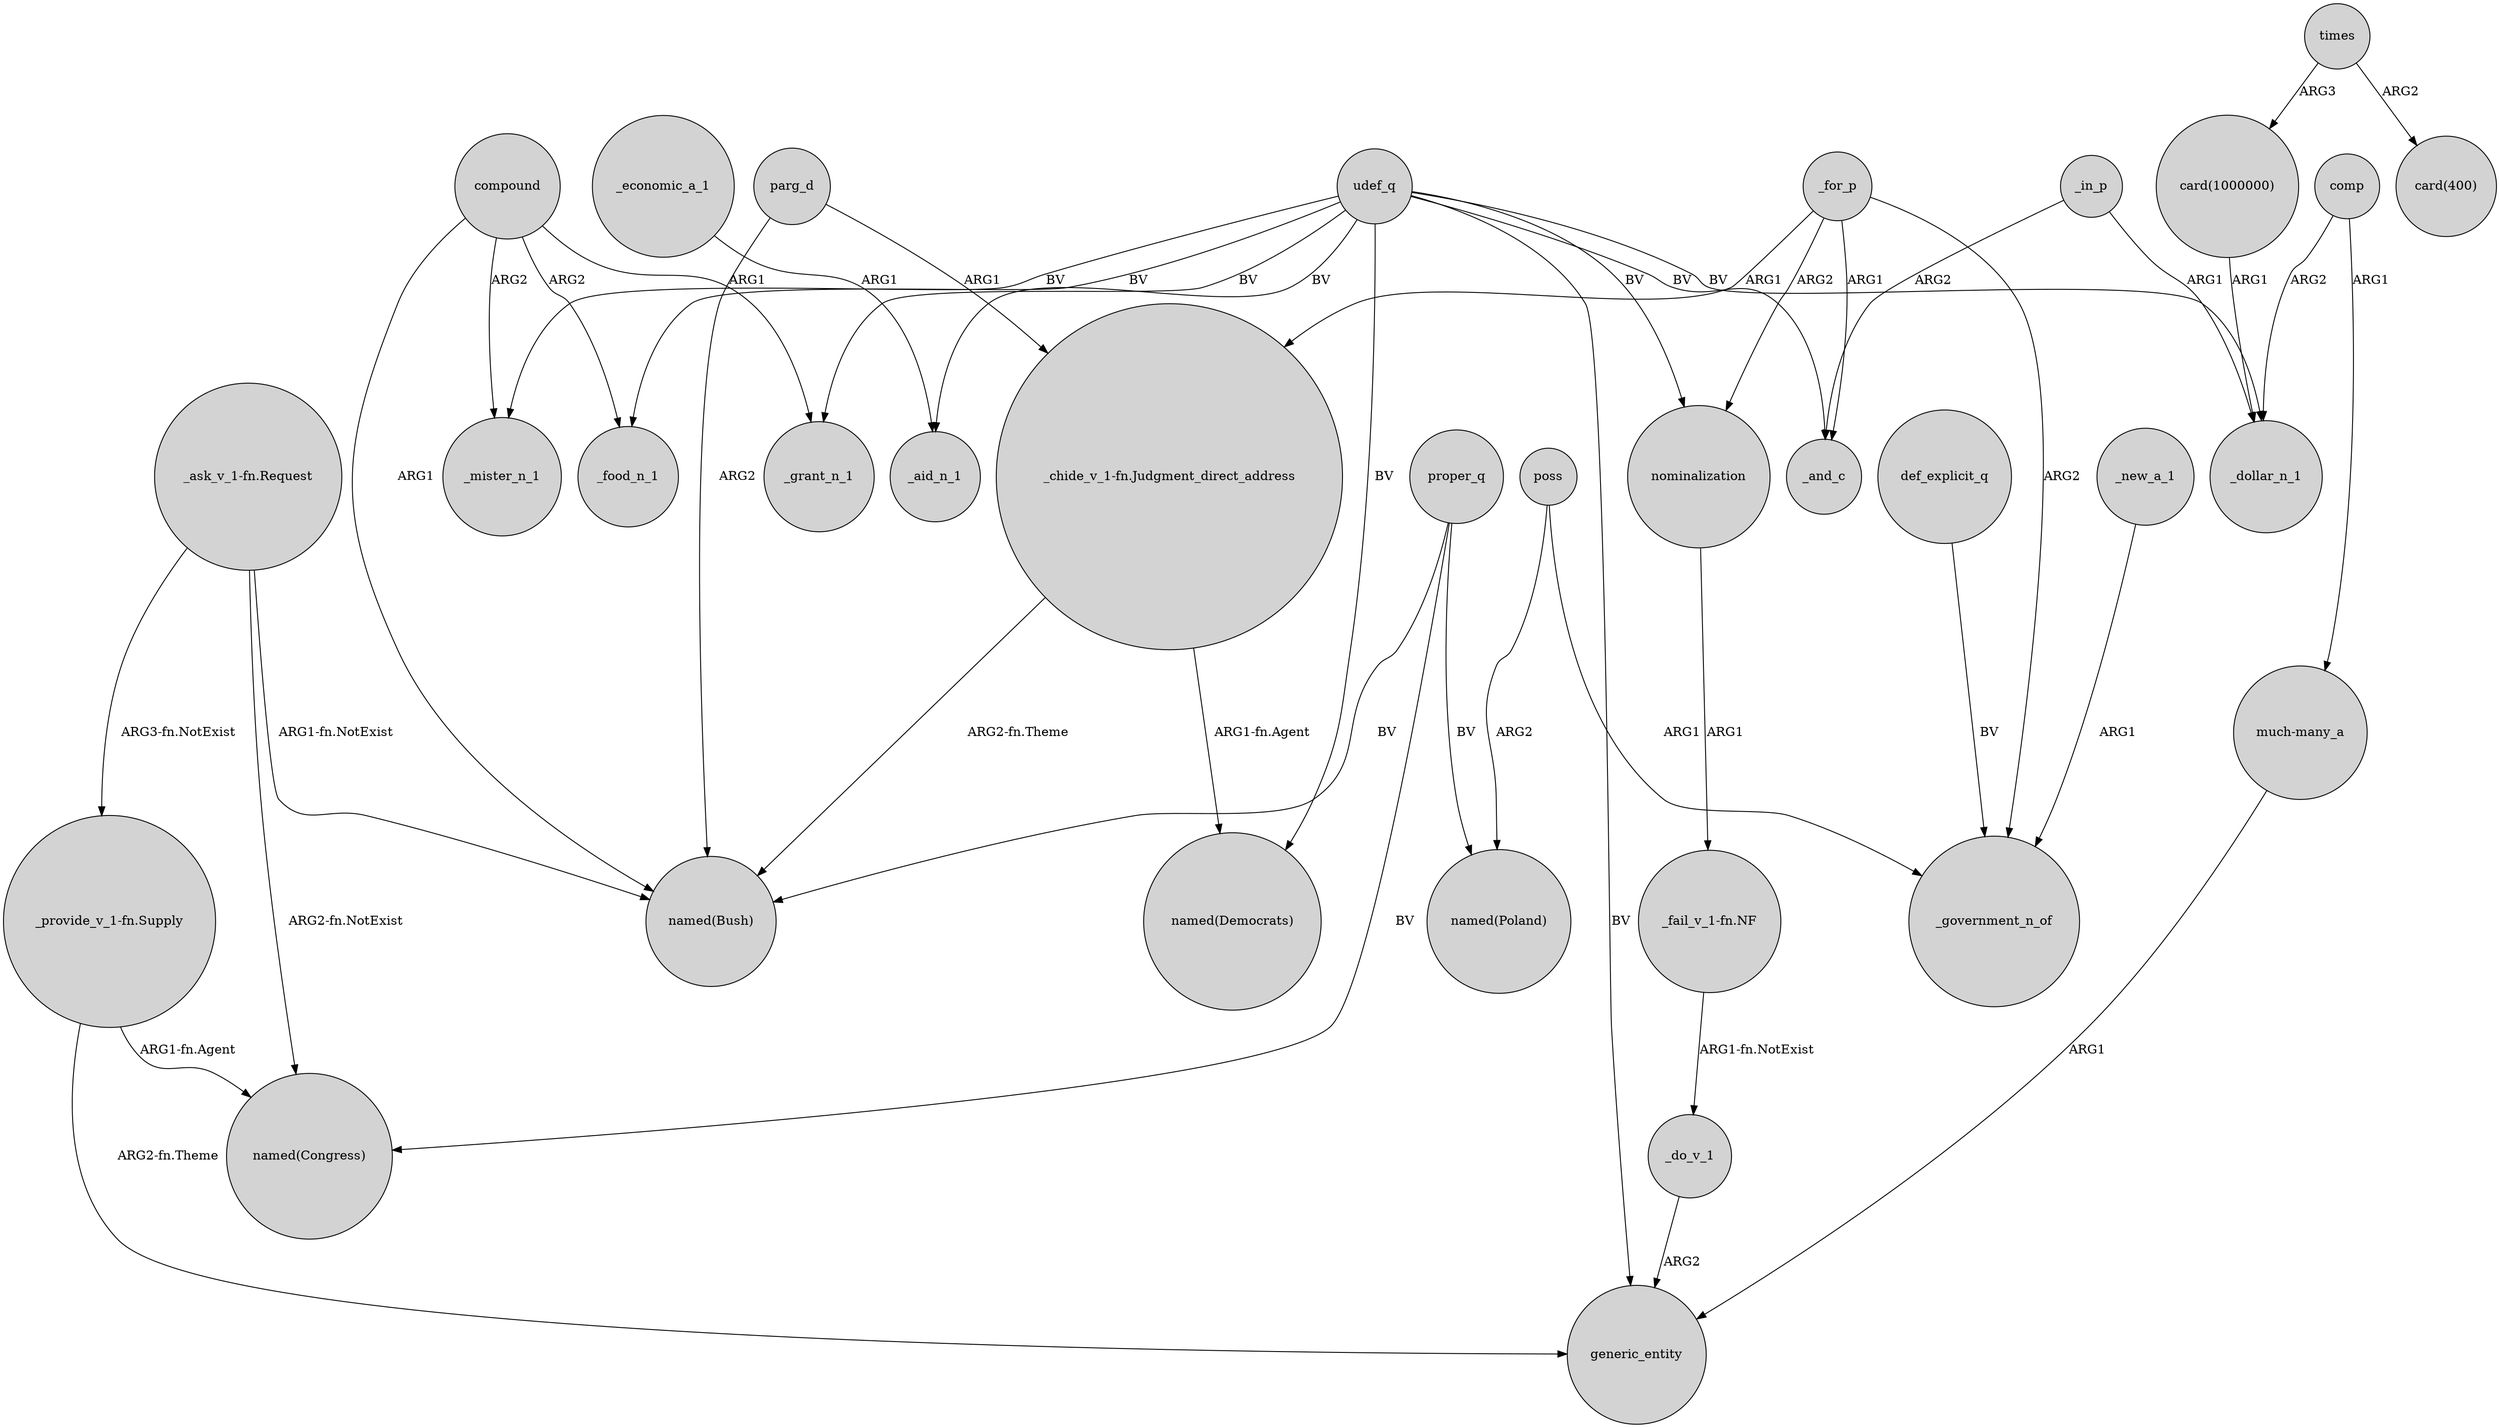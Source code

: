 digraph {
	node [shape=circle style=filled]
	"card(1000000)" -> _dollar_n_1 [label=ARG1]
	compound -> _food_n_1 [label=ARG2]
	udef_q -> generic_entity [label=BV]
	_for_p -> "_chide_v_1-fn.Judgment_direct_address" [label=ARG1]
	"_ask_v_1-fn.Request" -> "_provide_v_1-fn.Supply" [label="ARG3-fn.NotExist"]
	"_chide_v_1-fn.Judgment_direct_address" -> "named(Bush)" [label="ARG2-fn.Theme"]
	"much-many_a" -> generic_entity [label=ARG1]
	times -> "card(400)" [label=ARG2]
	nominalization -> "_fail_v_1-fn.NF" [label=ARG1]
	compound -> _mister_n_1 [label=ARG2]
	"_fail_v_1-fn.NF" -> _do_v_1 [label="ARG1-fn.NotExist"]
	_for_p -> nominalization [label=ARG2]
	udef_q -> _mister_n_1 [label=BV]
	"_ask_v_1-fn.Request" -> "named(Congress)" [label="ARG2-fn.NotExist"]
	udef_q -> "named(Democrats)" [label=BV]
	poss -> _government_n_of [label=ARG1]
	_new_a_1 -> _government_n_of [label=ARG1]
	_do_v_1 -> generic_entity [label=ARG2]
	udef_q -> _food_n_1 [label=BV]
	poss -> "named(Poland)" [label=ARG2]
	proper_q -> "named(Congress)" [label=BV]
	parg_d -> "named(Bush)" [label=ARG2]
	proper_q -> "named(Poland)" [label=BV]
	def_explicit_q -> _government_n_of [label=BV]
	comp -> "much-many_a" [label=ARG1]
	times -> "card(1000000)" [label=ARG3]
	proper_q -> "named(Bush)" [label=BV]
	udef_q -> nominalization [label=BV]
	_economic_a_1 -> _aid_n_1 [label=ARG1]
	compound -> _grant_n_1 [label=ARG1]
	udef_q -> _aid_n_1 [label=BV]
	comp -> _dollar_n_1 [label=ARG2]
	_in_p -> _dollar_n_1 [label=ARG1]
	_for_p -> _government_n_of [label=ARG2]
	"_ask_v_1-fn.Request" -> "named(Bush)" [label="ARG1-fn.NotExist"]
	"_chide_v_1-fn.Judgment_direct_address" -> "named(Democrats)" [label="ARG1-fn.Agent"]
	parg_d -> "_chide_v_1-fn.Judgment_direct_address" [label=ARG1]
	udef_q -> _and_c [label=BV]
	_in_p -> _and_c [label=ARG2]
	udef_q -> _grant_n_1 [label=BV]
	"_provide_v_1-fn.Supply" -> generic_entity [label="ARG2-fn.Theme"]
	"_provide_v_1-fn.Supply" -> "named(Congress)" [label="ARG1-fn.Agent"]
	udef_q -> _dollar_n_1 [label=BV]
	compound -> "named(Bush)" [label=ARG1]
	_for_p -> _and_c [label=ARG1]
}
